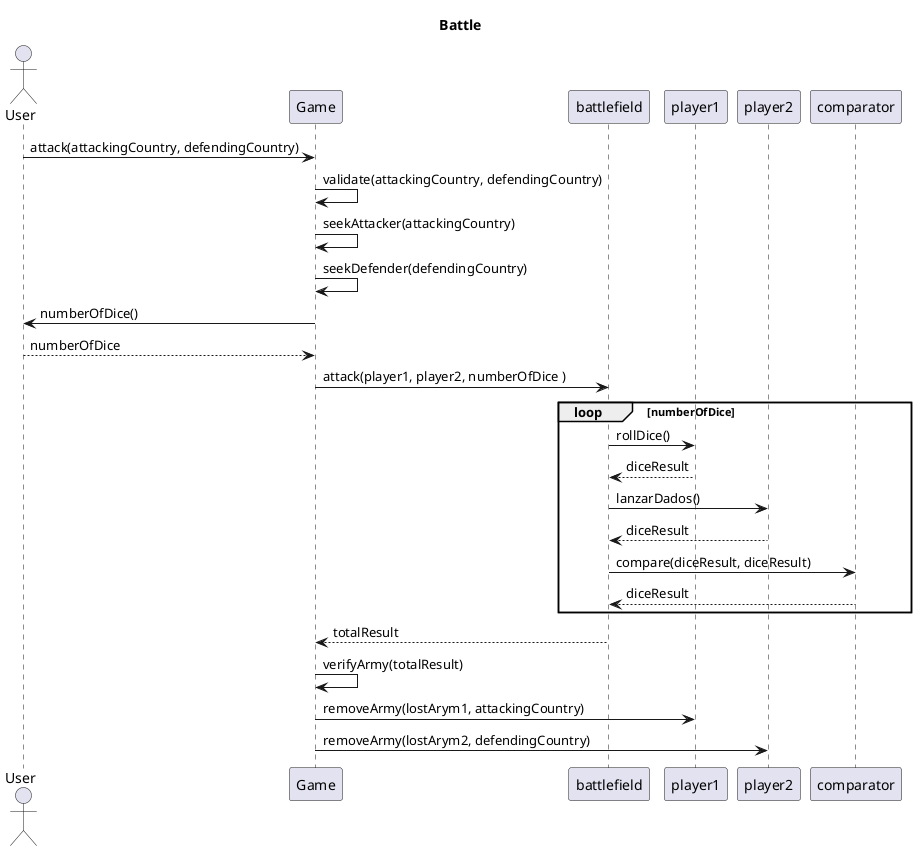 @startuml
title "Battle"
actor User
User -> Game: attack(attackingCountry, defendingCountry)
Game -> Game: validate(attackingCountry, defendingCountry)

Game -> Game: seekAttacker(attackingCountry)
Game -> Game: seekDefender(defendingCountry)
Game -> User : numberOfDice()
User --> Game: numberOfDice
Game -> battlefield: attack(player1, player2, numberOfDice )


loop numberOfDice
battlefield -> player1: rollDice()
player1 --> battlefield : diceResult

battlefield ->player2: lanzarDados()
player2 --> battlefield : diceResult

battlefield -> comparator: compare(diceResult, diceResult)
comparator --> battlefield: diceResult
end
battlefield --> Game : totalResult

Game -> Game : verifyArmy(totalResult)

Game -> player1 : removeArmy(lostArym1, attackingCountry)
Game -> player2 : removeArmy(lostArym2, defendingCountry)
@enduml